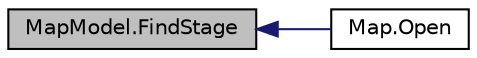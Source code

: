 digraph "MapModel.FindStage"
{
  edge [fontname="Helvetica",fontsize="10",labelfontname="Helvetica",labelfontsize="10"];
  node [fontname="Helvetica",fontsize="10",shape=record];
  rankdir="LR";
  Node4 [label="MapModel.FindStage",height=0.2,width=0.4,color="black", fillcolor="grey75", style="filled", fontcolor="black"];
  Node4 -> Node5 [dir="back",color="midnightblue",fontsize="10",style="solid",fontname="Helvetica"];
  Node5 [label="Map.Open",height=0.2,width=0.4,color="black", fillcolor="white", style="filled",URL="$class_map.html#ae7bd65607001c8d70aef562a2fa5ba93",tooltip="Opens the global map UI panel. "];
}
